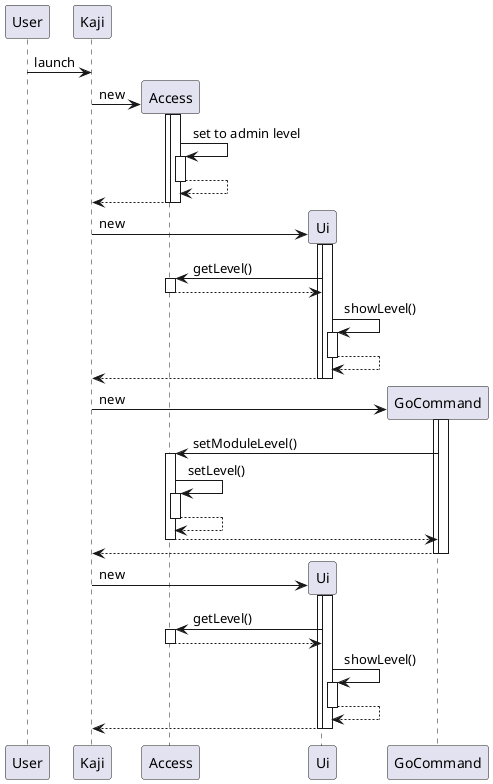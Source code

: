 @startuml
User -> Kaji: launch

create Access
Kaji -> Access ++ : new
activate Access
Access -> Access ++ : set to admin level
return
return
deactivate Access

create Ui
Kaji -> Ui ++ : new
activate Ui
Ui -> Access ++ : getLevel()
return
Ui -> Ui ++ : showLevel()
return
return
deactivate Ui

create GoCommand
Kaji -> GoCommand ++ : new
activate GoCommand
GoCommand -> Access ++ : setModuleLevel()
Access -> Access ++ : setLevel()
return
return
return
deactivate GoCommand

create Ui
Kaji -> Ui ++ : new
activate Ui
Ui -> Access ++ : getLevel()
return
Ui -> Ui ++ : showLevel()
return
return
deactivate Ui

@enduml